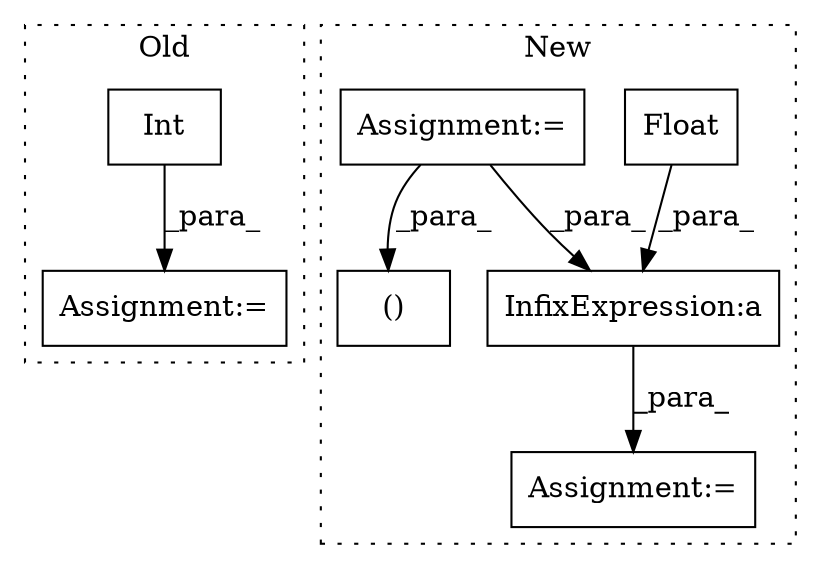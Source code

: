 digraph G {
subgraph cluster0 {
1 [label="Int" a="32" s="3184,3252" l="4,1" shape="box"];
4 [label="Assignment:=" a="7" s="3183" l="1" shape="box"];
label = "Old";
style="dotted";
}
subgraph cluster1 {
2 [label="Float" a="32" s="3370,3385" l="6,1" shape="box"];
3 [label="Assignment:=" a="7" s="3349" l="1" shape="box"];
5 [label="Assignment:=" a="7" s="2970" l="6" shape="box"];
6 [label="()" a="106" s="3232" l="25" shape="box"];
7 [label="InfixExpression:a" a="27" s="3367" l="3" shape="box"];
label = "New";
style="dotted";
}
1 -> 4 [label="_para_"];
2 -> 7 [label="_para_"];
5 -> 7 [label="_para_"];
5 -> 6 [label="_para_"];
7 -> 3 [label="_para_"];
}